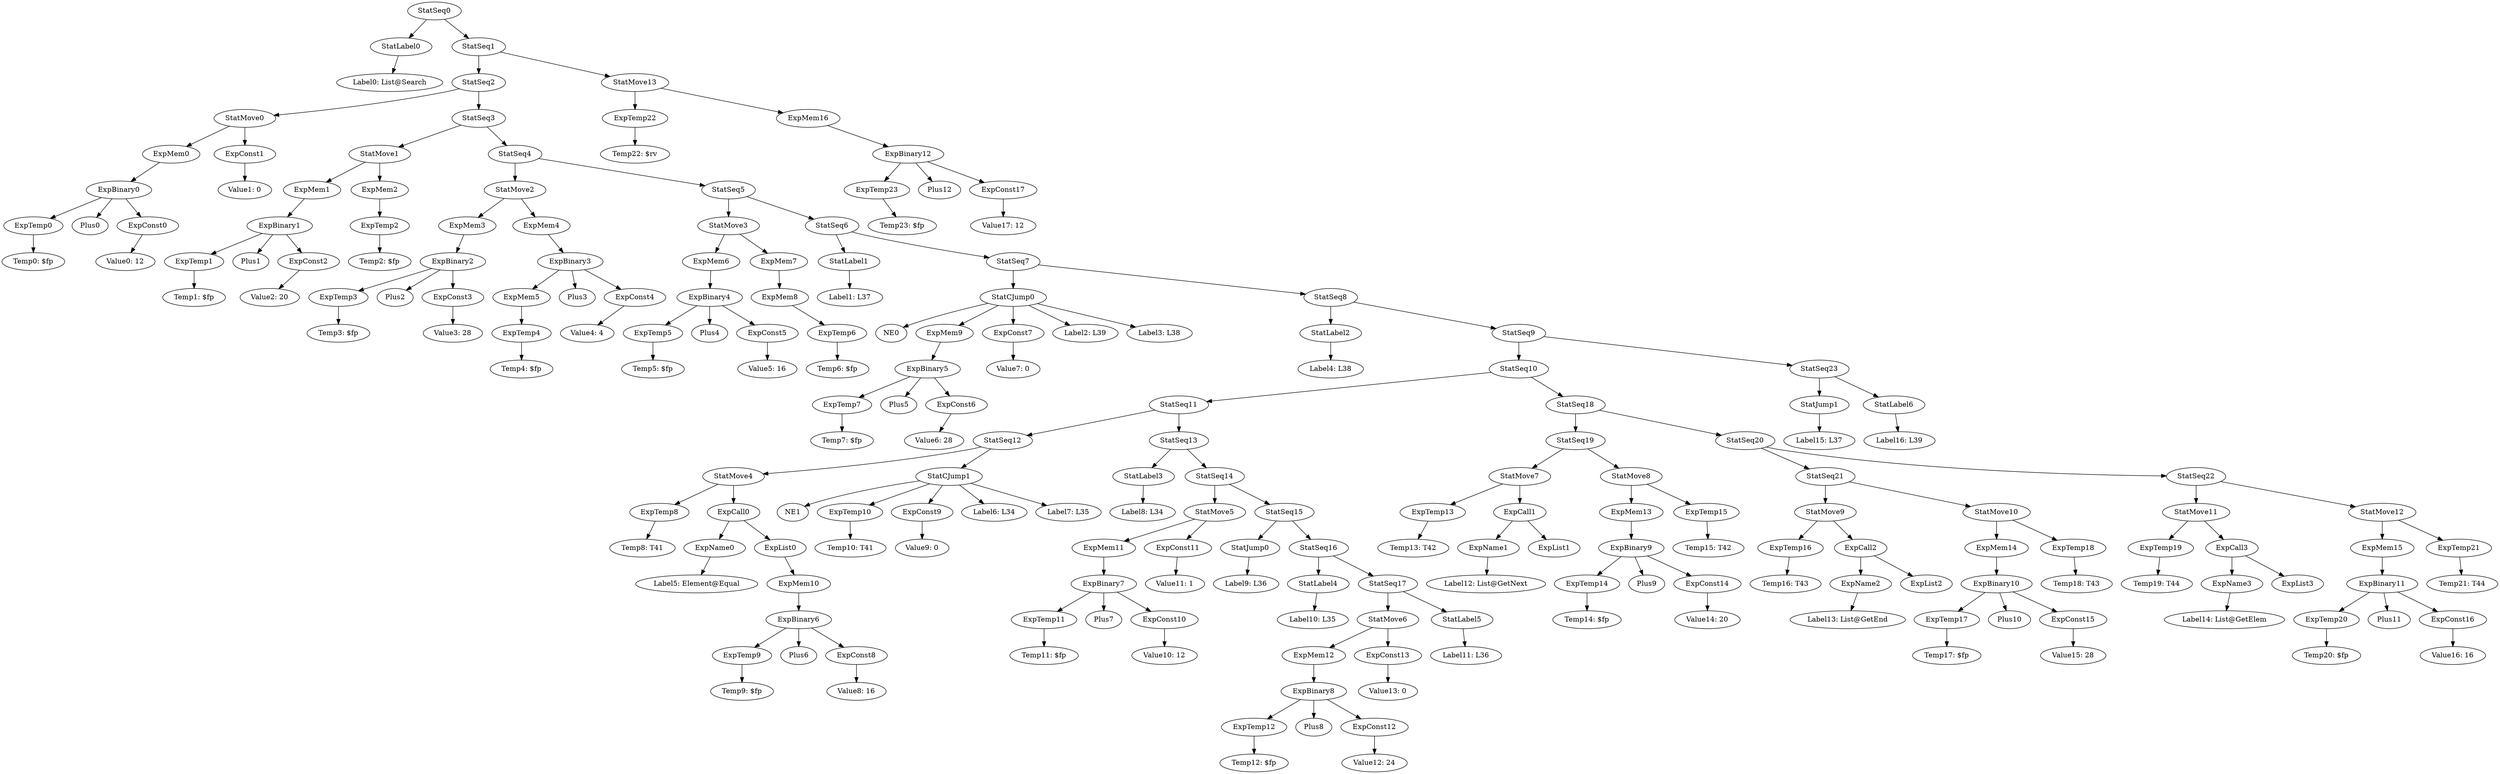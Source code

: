 digraph {
	ordering = out;
	ExpConst17 -> "Value17: 12";
	ExpBinary12 -> ExpTemp23;
	ExpBinary12 -> Plus12;
	ExpBinary12 -> ExpConst17;
	ExpTemp22 -> "Temp22: $rv";
	StatSeq9 -> StatSeq10;
	StatSeq9 -> StatSeq23;
	ExpTemp21 -> "Temp21: T44";
	ExpConst16 -> "Value16: 16";
	StatSeq22 -> StatMove11;
	StatSeq22 -> StatMove12;
	ExpName3 -> "Label14: List@GetElem";
	ExpTemp18 -> "Temp18: T43";
	StatMove10 -> ExpMem14;
	StatMove10 -> ExpTemp18;
	ExpMem14 -> ExpBinary10;
	ExpConst15 -> "Value15: 28";
	ExpBinary10 -> ExpTemp17;
	ExpBinary10 -> Plus10;
	ExpBinary10 -> ExpConst15;
	StatSeq21 -> StatMove9;
	StatSeq21 -> StatMove10;
	ExpCall2 -> ExpName2;
	ExpCall2 -> ExpList2;
	ExpName2 -> "Label13: List@GetEnd";
	StatMove9 -> ExpTemp16;
	StatMove9 -> ExpCall2;
	ExpTemp16 -> "Temp16: T43";
	ExpBinary5 -> ExpTemp7;
	ExpBinary5 -> Plus5;
	ExpBinary5 -> ExpConst6;
	StatSeq20 -> StatSeq21;
	StatSeq20 -> StatSeq22;
	StatSeq11 -> StatSeq12;
	StatSeq11 -> StatSeq13;
	ExpTemp6 -> "Temp6: $fp";
	StatMove6 -> ExpMem12;
	StatMove6 -> ExpConst13;
	StatMove3 -> ExpMem6;
	StatMove3 -> ExpMem7;
	ExpMem6 -> ExpBinary4;
	ExpConst0 -> "Value0: 12";
	ExpConst4 -> "Value4: 4";
	ExpConst2 -> "Value2: 20";
	ExpTemp7 -> "Temp7: $fp";
	ExpTemp0 -> "Temp0: $fp";
	ExpConst6 -> "Value6: 28";
	ExpMem1 -> ExpBinary1;
	ExpConst1 -> "Value1: 0";
	StatCJump0 -> NE0;
	StatCJump0 -> ExpMem9;
	StatCJump0 -> ExpConst7;
	StatCJump0 -> "Label2: L39";
	StatCJump0 -> "Label3: L38";
	ExpList0 -> ExpMem10;
	StatSeq5 -> StatMove3;
	StatSeq5 -> StatSeq6;
	StatSeq23 -> StatJump1;
	StatSeq23 -> StatLabel6;
	StatLabel4 -> "Label10: L35";
	ExpMem5 -> ExpTemp4;
	ExpTemp19 -> "Temp19: T44";
	StatSeq17 -> StatMove6;
	StatSeq17 -> StatLabel5;
	StatLabel0 -> "Label0: List@Search";
	ExpBinary2 -> ExpTemp3;
	ExpBinary2 -> Plus2;
	ExpBinary2 -> ExpConst3;
	StatMove1 -> ExpMem1;
	StatMove1 -> ExpMem2;
	ExpTemp23 -> "Temp23: $fp";
	ExpTemp17 -> "Temp17: $fp";
	ExpMem9 -> ExpBinary5;
	StatSeq13 -> StatLabel3;
	StatSeq13 -> StatSeq14;
	ExpMem13 -> ExpBinary9;
	StatSeq2 -> StatMove0;
	StatSeq2 -> StatSeq3;
	ExpMem0 -> ExpBinary0;
	ExpMem3 -> ExpBinary2;
	ExpTemp5 -> "Temp5: $fp";
	ExpTemp4 -> "Temp4: $fp";
	StatLabel5 -> "Label11: L36";
	ExpBinary4 -> ExpTemp5;
	ExpBinary4 -> Plus4;
	ExpBinary4 -> ExpConst5;
	ExpTemp1 -> "Temp1: $fp";
	ExpConst5 -> "Value5: 16";
	StatSeq0 -> StatLabel0;
	StatSeq0 -> StatSeq1;
	ExpTemp11 -> "Temp11: $fp";
	StatSeq6 -> StatLabel1;
	StatSeq6 -> StatSeq7;
	ExpTemp3 -> "Temp3: $fp";
	StatSeq8 -> StatLabel2;
	StatSeq8 -> StatSeq9;
	StatLabel3 -> "Label8: L34";
	ExpBinary3 -> ExpMem5;
	ExpBinary3 -> Plus3;
	ExpBinary3 -> ExpConst4;
	ExpMem7 -> ExpMem8;
	StatSeq3 -> StatMove1;
	StatSeq3 -> StatSeq4;
	StatSeq15 -> StatJump0;
	StatSeq15 -> StatSeq16;
	StatLabel1 -> "Label1: L37";
	StatJump1 -> "Label15: L37";
	StatSeq4 -> StatMove2;
	StatSeq4 -> StatSeq5;
	StatSeq1 -> StatSeq2;
	StatSeq1 -> StatMove13;
	ExpMem2 -> ExpTemp2;
	StatLabel6 -> "Label16: L39";
	ExpTemp12 -> "Temp12: $fp";
	StatMove0 -> ExpMem0;
	StatMove0 -> ExpConst1;
	StatMove8 -> ExpMem13;
	StatMove8 -> ExpTemp15;
	ExpBinary11 -> ExpTemp20;
	ExpBinary11 -> Plus11;
	ExpBinary11 -> ExpConst16;
	ExpMem4 -> ExpBinary3;
	ExpBinary0 -> ExpTemp0;
	ExpBinary0 -> Plus0;
	ExpBinary0 -> ExpConst0;
	ExpConst7 -> "Value7: 0";
	ExpConst3 -> "Value3: 28";
	ExpTemp2 -> "Temp2: $fp";
	StatMove2 -> ExpMem3;
	StatMove2 -> ExpMem4;
	ExpMem8 -> ExpTemp6;
	ExpMem15 -> ExpBinary11;
	ExpTemp8 -> "Temp8: T41";
	ExpConst12 -> "Value12: 24";
	ExpConst9 -> "Value9: 0";
	StatMove5 -> ExpMem11;
	StatMove5 -> ExpConst11;
	StatLabel2 -> "Label4: L38";
	StatMove4 -> ExpTemp8;
	StatMove4 -> ExpCall0;
	ExpBinary1 -> ExpTemp1;
	ExpBinary1 -> Plus1;
	ExpBinary1 -> ExpConst2;
	ExpConst10 -> "Value10: 12";
	ExpTemp20 -> "Temp20: $fp";
	ExpConst8 -> "Value8: 16";
	ExpName0 -> "Label5: Element@Equal";
	ExpCall0 -> ExpName0;
	ExpCall0 -> ExpList0;
	ExpTemp9 -> "Temp9: $fp";
	StatSeq19 -> StatMove7;
	StatSeq19 -> StatMove8;
	ExpBinary7 -> ExpTemp11;
	ExpBinary7 -> Plus7;
	ExpBinary7 -> ExpConst10;
	ExpBinary9 -> ExpTemp14;
	ExpBinary9 -> Plus9;
	ExpBinary9 -> ExpConst14;
	ExpMem16 -> ExpBinary12;
	ExpBinary6 -> ExpTemp9;
	ExpBinary6 -> Plus6;
	ExpBinary6 -> ExpConst8;
	StatSeq12 -> StatMove4;
	StatSeq12 -> StatCJump1;
	ExpCall3 -> ExpName3;
	ExpCall3 -> ExpList3;
	StatCJump1 -> NE1;
	StatCJump1 -> ExpTemp10;
	StatCJump1 -> ExpConst9;
	StatCJump1 -> "Label6: L34";
	StatCJump1 -> "Label7: L35";
	ExpMem10 -> ExpBinary6;
	ExpTemp10 -> "Temp10: T41";
	StatMove11 -> ExpTemp19;
	StatMove11 -> ExpCall3;
	ExpMem11 -> ExpBinary7;
	ExpConst11 -> "Value11: 1";
	StatSeq14 -> StatMove5;
	StatSeq14 -> StatSeq15;
	StatMove13 -> ExpTemp22;
	StatMove13 -> ExpMem16;
	StatSeq10 -> StatSeq11;
	StatSeq10 -> StatSeq18;
	ExpName1 -> "Label12: List@GetNext";
	ExpTemp15 -> "Temp15: T42";
	StatJump0 -> "Label9: L36";
	ExpCall1 -> ExpName1;
	ExpCall1 -> ExpList1;
	StatSeq7 -> StatCJump0;
	StatSeq7 -> StatSeq8;
	StatSeq16 -> StatLabel4;
	StatSeq16 -> StatSeq17;
	ExpBinary8 -> ExpTemp12;
	ExpBinary8 -> Plus8;
	ExpBinary8 -> ExpConst12;
	ExpMem12 -> ExpBinary8;
	ExpConst13 -> "Value13: 0";
	ExpTemp13 -> "Temp13: T42";
	StatMove7 -> ExpTemp13;
	StatMove7 -> ExpCall1;
	StatMove12 -> ExpMem15;
	StatMove12 -> ExpTemp21;
	ExpTemp14 -> "Temp14: $fp";
	ExpConst14 -> "Value14: 20";
	StatSeq18 -> StatSeq19;
	StatSeq18 -> StatSeq20;
}

